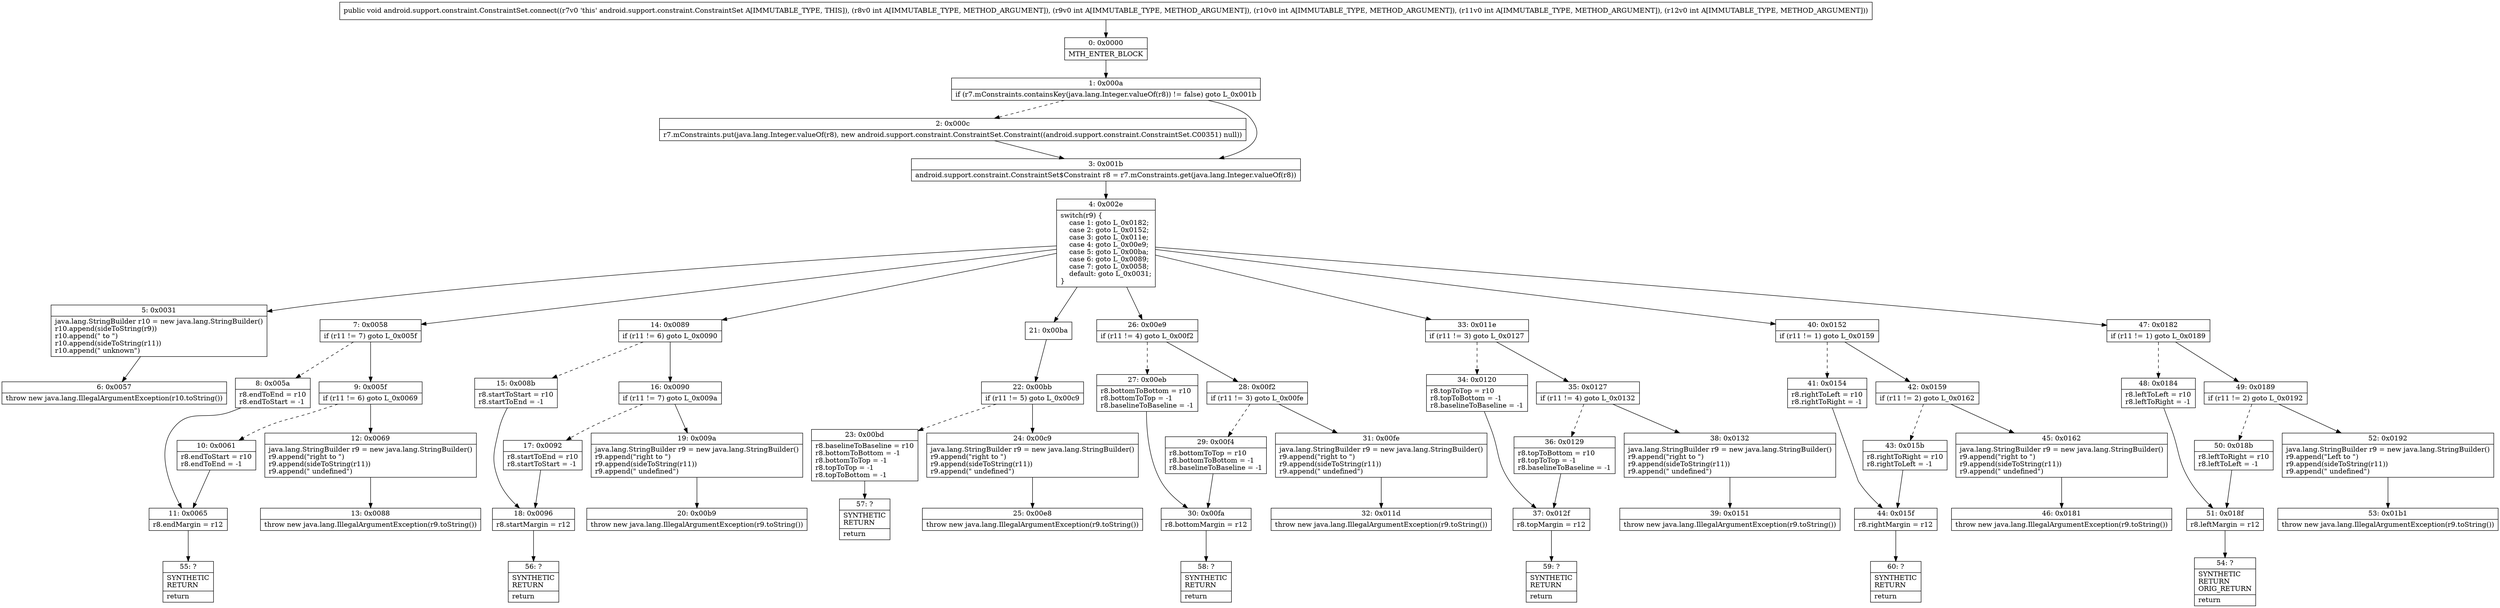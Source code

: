 digraph "CFG forandroid.support.constraint.ConstraintSet.connect(IIIII)V" {
Node_0 [shape=record,label="{0\:\ 0x0000|MTH_ENTER_BLOCK\l}"];
Node_1 [shape=record,label="{1\:\ 0x000a|if (r7.mConstraints.containsKey(java.lang.Integer.valueOf(r8)) != false) goto L_0x001b\l}"];
Node_2 [shape=record,label="{2\:\ 0x000c|r7.mConstraints.put(java.lang.Integer.valueOf(r8), new android.support.constraint.ConstraintSet.Constraint((android.support.constraint.ConstraintSet.C00351) null))\l}"];
Node_3 [shape=record,label="{3\:\ 0x001b|android.support.constraint.ConstraintSet$Constraint r8 = r7.mConstraints.get(java.lang.Integer.valueOf(r8))\l}"];
Node_4 [shape=record,label="{4\:\ 0x002e|switch(r9) \{\l    case 1: goto L_0x0182;\l    case 2: goto L_0x0152;\l    case 3: goto L_0x011e;\l    case 4: goto L_0x00e9;\l    case 5: goto L_0x00ba;\l    case 6: goto L_0x0089;\l    case 7: goto L_0x0058;\l    default: goto L_0x0031;\l\}\l}"];
Node_5 [shape=record,label="{5\:\ 0x0031|java.lang.StringBuilder r10 = new java.lang.StringBuilder()\lr10.append(sideToString(r9))\lr10.append(\" to \")\lr10.append(sideToString(r11))\lr10.append(\" unknown\")\l}"];
Node_6 [shape=record,label="{6\:\ 0x0057|throw new java.lang.IllegalArgumentException(r10.toString())\l}"];
Node_7 [shape=record,label="{7\:\ 0x0058|if (r11 != 7) goto L_0x005f\l}"];
Node_8 [shape=record,label="{8\:\ 0x005a|r8.endToEnd = r10\lr8.endToStart = \-1\l}"];
Node_9 [shape=record,label="{9\:\ 0x005f|if (r11 != 6) goto L_0x0069\l}"];
Node_10 [shape=record,label="{10\:\ 0x0061|r8.endToStart = r10\lr8.endToEnd = \-1\l}"];
Node_11 [shape=record,label="{11\:\ 0x0065|r8.endMargin = r12\l}"];
Node_12 [shape=record,label="{12\:\ 0x0069|java.lang.StringBuilder r9 = new java.lang.StringBuilder()\lr9.append(\"right to \")\lr9.append(sideToString(r11))\lr9.append(\" undefined\")\l}"];
Node_13 [shape=record,label="{13\:\ 0x0088|throw new java.lang.IllegalArgumentException(r9.toString())\l}"];
Node_14 [shape=record,label="{14\:\ 0x0089|if (r11 != 6) goto L_0x0090\l}"];
Node_15 [shape=record,label="{15\:\ 0x008b|r8.startToStart = r10\lr8.startToEnd = \-1\l}"];
Node_16 [shape=record,label="{16\:\ 0x0090|if (r11 != 7) goto L_0x009a\l}"];
Node_17 [shape=record,label="{17\:\ 0x0092|r8.startToEnd = r10\lr8.startToStart = \-1\l}"];
Node_18 [shape=record,label="{18\:\ 0x0096|r8.startMargin = r12\l}"];
Node_19 [shape=record,label="{19\:\ 0x009a|java.lang.StringBuilder r9 = new java.lang.StringBuilder()\lr9.append(\"right to \")\lr9.append(sideToString(r11))\lr9.append(\" undefined\")\l}"];
Node_20 [shape=record,label="{20\:\ 0x00b9|throw new java.lang.IllegalArgumentException(r9.toString())\l}"];
Node_21 [shape=record,label="{21\:\ 0x00ba}"];
Node_22 [shape=record,label="{22\:\ 0x00bb|if (r11 != 5) goto L_0x00c9\l}"];
Node_23 [shape=record,label="{23\:\ 0x00bd|r8.baselineToBaseline = r10\lr8.bottomToBottom = \-1\lr8.bottomToTop = \-1\lr8.topToTop = \-1\lr8.topToBottom = \-1\l}"];
Node_24 [shape=record,label="{24\:\ 0x00c9|java.lang.StringBuilder r9 = new java.lang.StringBuilder()\lr9.append(\"right to \")\lr9.append(sideToString(r11))\lr9.append(\" undefined\")\l}"];
Node_25 [shape=record,label="{25\:\ 0x00e8|throw new java.lang.IllegalArgumentException(r9.toString())\l}"];
Node_26 [shape=record,label="{26\:\ 0x00e9|if (r11 != 4) goto L_0x00f2\l}"];
Node_27 [shape=record,label="{27\:\ 0x00eb|r8.bottomToBottom = r10\lr8.bottomToTop = \-1\lr8.baselineToBaseline = \-1\l}"];
Node_28 [shape=record,label="{28\:\ 0x00f2|if (r11 != 3) goto L_0x00fe\l}"];
Node_29 [shape=record,label="{29\:\ 0x00f4|r8.bottomToTop = r10\lr8.bottomToBottom = \-1\lr8.baselineToBaseline = \-1\l}"];
Node_30 [shape=record,label="{30\:\ 0x00fa|r8.bottomMargin = r12\l}"];
Node_31 [shape=record,label="{31\:\ 0x00fe|java.lang.StringBuilder r9 = new java.lang.StringBuilder()\lr9.append(\"right to \")\lr9.append(sideToString(r11))\lr9.append(\" undefined\")\l}"];
Node_32 [shape=record,label="{32\:\ 0x011d|throw new java.lang.IllegalArgumentException(r9.toString())\l}"];
Node_33 [shape=record,label="{33\:\ 0x011e|if (r11 != 3) goto L_0x0127\l}"];
Node_34 [shape=record,label="{34\:\ 0x0120|r8.topToTop = r10\lr8.topToBottom = \-1\lr8.baselineToBaseline = \-1\l}"];
Node_35 [shape=record,label="{35\:\ 0x0127|if (r11 != 4) goto L_0x0132\l}"];
Node_36 [shape=record,label="{36\:\ 0x0129|r8.topToBottom = r10\lr8.topToTop = \-1\lr8.baselineToBaseline = \-1\l}"];
Node_37 [shape=record,label="{37\:\ 0x012f|r8.topMargin = r12\l}"];
Node_38 [shape=record,label="{38\:\ 0x0132|java.lang.StringBuilder r9 = new java.lang.StringBuilder()\lr9.append(\"right to \")\lr9.append(sideToString(r11))\lr9.append(\" undefined\")\l}"];
Node_39 [shape=record,label="{39\:\ 0x0151|throw new java.lang.IllegalArgumentException(r9.toString())\l}"];
Node_40 [shape=record,label="{40\:\ 0x0152|if (r11 != 1) goto L_0x0159\l}"];
Node_41 [shape=record,label="{41\:\ 0x0154|r8.rightToLeft = r10\lr8.rightToRight = \-1\l}"];
Node_42 [shape=record,label="{42\:\ 0x0159|if (r11 != 2) goto L_0x0162\l}"];
Node_43 [shape=record,label="{43\:\ 0x015b|r8.rightToRight = r10\lr8.rightToLeft = \-1\l}"];
Node_44 [shape=record,label="{44\:\ 0x015f|r8.rightMargin = r12\l}"];
Node_45 [shape=record,label="{45\:\ 0x0162|java.lang.StringBuilder r9 = new java.lang.StringBuilder()\lr9.append(\"right to \")\lr9.append(sideToString(r11))\lr9.append(\" undefined\")\l}"];
Node_46 [shape=record,label="{46\:\ 0x0181|throw new java.lang.IllegalArgumentException(r9.toString())\l}"];
Node_47 [shape=record,label="{47\:\ 0x0182|if (r11 != 1) goto L_0x0189\l}"];
Node_48 [shape=record,label="{48\:\ 0x0184|r8.leftToLeft = r10\lr8.leftToRight = \-1\l}"];
Node_49 [shape=record,label="{49\:\ 0x0189|if (r11 != 2) goto L_0x0192\l}"];
Node_50 [shape=record,label="{50\:\ 0x018b|r8.leftToRight = r10\lr8.leftToLeft = \-1\l}"];
Node_51 [shape=record,label="{51\:\ 0x018f|r8.leftMargin = r12\l}"];
Node_52 [shape=record,label="{52\:\ 0x0192|java.lang.StringBuilder r9 = new java.lang.StringBuilder()\lr9.append(\"Left to \")\lr9.append(sideToString(r11))\lr9.append(\" undefined\")\l}"];
Node_53 [shape=record,label="{53\:\ 0x01b1|throw new java.lang.IllegalArgumentException(r9.toString())\l}"];
Node_54 [shape=record,label="{54\:\ ?|SYNTHETIC\lRETURN\lORIG_RETURN\l|return\l}"];
Node_55 [shape=record,label="{55\:\ ?|SYNTHETIC\lRETURN\l|return\l}"];
Node_56 [shape=record,label="{56\:\ ?|SYNTHETIC\lRETURN\l|return\l}"];
Node_57 [shape=record,label="{57\:\ ?|SYNTHETIC\lRETURN\l|return\l}"];
Node_58 [shape=record,label="{58\:\ ?|SYNTHETIC\lRETURN\l|return\l}"];
Node_59 [shape=record,label="{59\:\ ?|SYNTHETIC\lRETURN\l|return\l}"];
Node_60 [shape=record,label="{60\:\ ?|SYNTHETIC\lRETURN\l|return\l}"];
MethodNode[shape=record,label="{public void android.support.constraint.ConstraintSet.connect((r7v0 'this' android.support.constraint.ConstraintSet A[IMMUTABLE_TYPE, THIS]), (r8v0 int A[IMMUTABLE_TYPE, METHOD_ARGUMENT]), (r9v0 int A[IMMUTABLE_TYPE, METHOD_ARGUMENT]), (r10v0 int A[IMMUTABLE_TYPE, METHOD_ARGUMENT]), (r11v0 int A[IMMUTABLE_TYPE, METHOD_ARGUMENT]), (r12v0 int A[IMMUTABLE_TYPE, METHOD_ARGUMENT])) }"];
MethodNode -> Node_0;
Node_0 -> Node_1;
Node_1 -> Node_2[style=dashed];
Node_1 -> Node_3;
Node_2 -> Node_3;
Node_3 -> Node_4;
Node_4 -> Node_5;
Node_4 -> Node_7;
Node_4 -> Node_14;
Node_4 -> Node_21;
Node_4 -> Node_26;
Node_4 -> Node_33;
Node_4 -> Node_40;
Node_4 -> Node_47;
Node_5 -> Node_6;
Node_7 -> Node_8[style=dashed];
Node_7 -> Node_9;
Node_8 -> Node_11;
Node_9 -> Node_10[style=dashed];
Node_9 -> Node_12;
Node_10 -> Node_11;
Node_11 -> Node_55;
Node_12 -> Node_13;
Node_14 -> Node_15[style=dashed];
Node_14 -> Node_16;
Node_15 -> Node_18;
Node_16 -> Node_17[style=dashed];
Node_16 -> Node_19;
Node_17 -> Node_18;
Node_18 -> Node_56;
Node_19 -> Node_20;
Node_21 -> Node_22;
Node_22 -> Node_23[style=dashed];
Node_22 -> Node_24;
Node_23 -> Node_57;
Node_24 -> Node_25;
Node_26 -> Node_27[style=dashed];
Node_26 -> Node_28;
Node_27 -> Node_30;
Node_28 -> Node_29[style=dashed];
Node_28 -> Node_31;
Node_29 -> Node_30;
Node_30 -> Node_58;
Node_31 -> Node_32;
Node_33 -> Node_34[style=dashed];
Node_33 -> Node_35;
Node_34 -> Node_37;
Node_35 -> Node_36[style=dashed];
Node_35 -> Node_38;
Node_36 -> Node_37;
Node_37 -> Node_59;
Node_38 -> Node_39;
Node_40 -> Node_41[style=dashed];
Node_40 -> Node_42;
Node_41 -> Node_44;
Node_42 -> Node_43[style=dashed];
Node_42 -> Node_45;
Node_43 -> Node_44;
Node_44 -> Node_60;
Node_45 -> Node_46;
Node_47 -> Node_48[style=dashed];
Node_47 -> Node_49;
Node_48 -> Node_51;
Node_49 -> Node_50[style=dashed];
Node_49 -> Node_52;
Node_50 -> Node_51;
Node_51 -> Node_54;
Node_52 -> Node_53;
}

